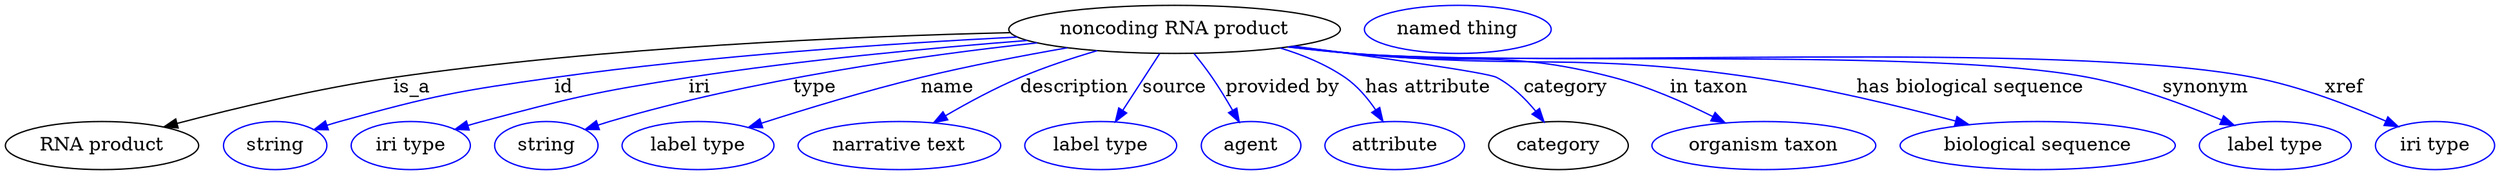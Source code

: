 digraph {
	graph [bb="0,0,1853.3,123"];
	node [label="\N"];
	"noncoding RNA product"	 [height=0.5,
		label="noncoding RNA product",
		pos="870.14,105",
		width=3.4303];
	"RNA product"	 [height=0.5,
		pos="72.144,18",
		width=2.004];
	"noncoding RNA product" -> "RNA product"	 [label=is_a,
		lp="299.14,61.5",
		pos="e,119.06,31.718 751.11,100.12 606.7,93.767 371.82,81.943 285.14,69 231.53,60.993 171.57,46.087 128.96,34.449"];
	id	 [color=blue,
		height=0.5,
		label=string,
		pos="200.14,18",
		width=1.0652];
	"noncoding RNA product" -> id	 [color=blue,
		label=id,
		lp="410.14,61.5",
		pos="e,229.36,29.744 750.66,100.17 656.02,95.285 520.65,85.961 403.14,69 333.43,58.938 315.75,55.753 248.14,36 245.16,35.129 242.11,34.162 \
239.05,33.14",
		style=solid];
	iri	 [color=blue,
		height=0.5,
		label="iri type",
		pos="301.14,18",
		width=1.2277];
	"noncoding RNA product" -> iri	 [color=blue,
		label=iri,
		lp="505.14,61.5",
		pos="e,334.7,29.723 756.19,97.924 682.07,92.357 583.5,83.138 497.14,69 433.2,58.532 417.5,53.597 355.14,36 351.61,35.002 347.96,33.914 \
344.3,32.783",
		style=solid];
	type	 [color=blue,
		height=0.5,
		label=string,
		pos="402.14,18",
		width=1.0652];
	"noncoding RNA product" -> type	 [color=blue,
		label=type,
		lp="602.14,61.5",
		pos="e,431.25,29.885 764.58,95.523 678.35,85.931 554.03,67.845 449.14,36 446.4,35.167 443.59,34.252 440.77,33.289",
		style=solid];
	name	 [color=blue,
		height=0.5,
		label="label type",
		pos="515.14,18",
		width=1.5707];
	"noncoding RNA product" -> name	 [color=blue,
		label=name,
		lp="700.14,61.5",
		pos="e,553.8,31.302 787.87,91.497 754.28,85.444 715.17,77.702 680.14,69 640.46,59.14 596.22,45.31 563.55,34.539",
		style=solid];
	description	 [color=blue,
		height=0.5,
		label="narrative text",
		pos="665.14,18",
		width=2.0943];
	"noncoding RNA product" -> description	 [color=blue,
		label=description,
		lp="795.14,61.5",
		pos="e,691.22,34.978 810.52,89.232 792.13,83.646 772.03,76.786 754.14,69 735.54,60.902 715.88,49.914 699.77,40.21",
		style=solid];
	source	 [color=blue,
		height=0.5,
		label="label type",
		pos="815.14,18",
		width=1.5707];
	"noncoding RNA product" -> source	 [color=blue,
		label=source,
		lp="870.64,61.5",
		pos="e,826.34,35.706 858.75,86.974 850.95,74.644 840.49,58.098 831.77,44.302",
		style=solid];
	"provided by"	 [color=blue,
		height=0.5,
		label=agent,
		pos="927.14,18",
		width=1.0291];
	"noncoding RNA product" -> "provided by"	 [color=blue,
		label="provided by",
		lp="951.64,61.5",
		pos="e,918.29,35.917 885.84,86.79 890.35,81.233 895.12,75.002 899.14,69 904.23,61.399 909.23,52.794 913.55,44.846",
		style=solid];
	"has attribute"	 [color=blue,
		height=0.5,
		label=attribute,
		pos="1034.1,18",
		width=1.4443];
	"noncoding RNA product" -> "has attribute"	 [color=blue,
		label="has attribute",
		lp="1060.1,61.5",
		pos="e,1025.5,35.998 950.75,91.338 967.39,86.122 984.1,78.925 998.14,69 1007,62.714 1014.5,53.504 1020.3,44.634",
		style=solid];
	category	 [height=0.5,
		pos="1156.1,18",
		width=1.4443];
	"noncoding RNA product" -> category	 [color=blue,
		label=category,
		lp="1162.1,61.5",
		pos="e,1145.1,36.056 959.1,92.425 1026.3,82.809 1107.7,70.885 1111.1,69 1122.1,63.066 1131.6,53.399 1139.1,44.067",
		style=solid];
	"in taxon"	 [color=blue,
		height=0.5,
		label="organism taxon",
		pos="1309.1,18",
		width=2.3109];
	"noncoding RNA product" -> "in taxon"	 [color=blue,
		label="in taxon",
		lp="1269.1,61.5",
		pos="e,1279.6,34.955 958.48,92.408 973.05,90.488 988.01,88.612 1002.1,87 1089.1,77.088 1113.6,91.585 1198.1,69 1223.2,62.305 1249.6,50.371 \
1270.4,39.73",
		style=solid];
	"has biological sequence"	 [color=blue,
		height=0.5,
		label="biological sequence",
		pos="1513.1,18",
		width=2.8525];
	"noncoding RNA product" -> "has biological sequence"	 [color=blue,
		label="has biological sequence",
		lp="1464.6,61.5",
		pos="e,1460.3,33.525 957.01,92.204 972.04,90.263 987.53,88.433 1002.1,87 1135.1,73.967 1170,88.768 1302.1,69 1352.7,61.435 1408.9,47.571 \
1450.6,36.206",
		style=solid];
	synonym	 [color=blue,
		height=0.5,
		label="label type",
		pos="1690.1,18",
		width=1.5707];
	"noncoding RNA product" -> synonym	 [color=blue,
		label=synonym,
		lp="1636.1,61.5",
		pos="e,1658.9,33.086 955.92,92 971.28,90.044 987.16,88.262 1002.1,87 1124.4,76.695 1433.8,92.864 1554.1,69 1587.3,62.428 1623,48.757 \
1649.5,37.222",
		style=solid];
	xref	 [color=blue,
		height=0.5,
		label="iri type",
		pos="1809.1,18",
		width=1.2277];
	"noncoding RNA product" -> xref	 [color=blue,
		label=xref,
		lp="1736.6,61.5",
		pos="e,1780.6,31.815 955.56,91.973 971.03,90.007 987.04,88.229 1002.1,87 1150.6,74.92 1525.9,97.365 1672.1,69 1706.8,62.285 1744.2,47.836 \
1771.1,36.027",
		style=solid];
	"named thing_category"	 [color=blue,
		height=0.5,
		label="named thing",
		pos="1081.1,105",
		width=1.9318];
}
